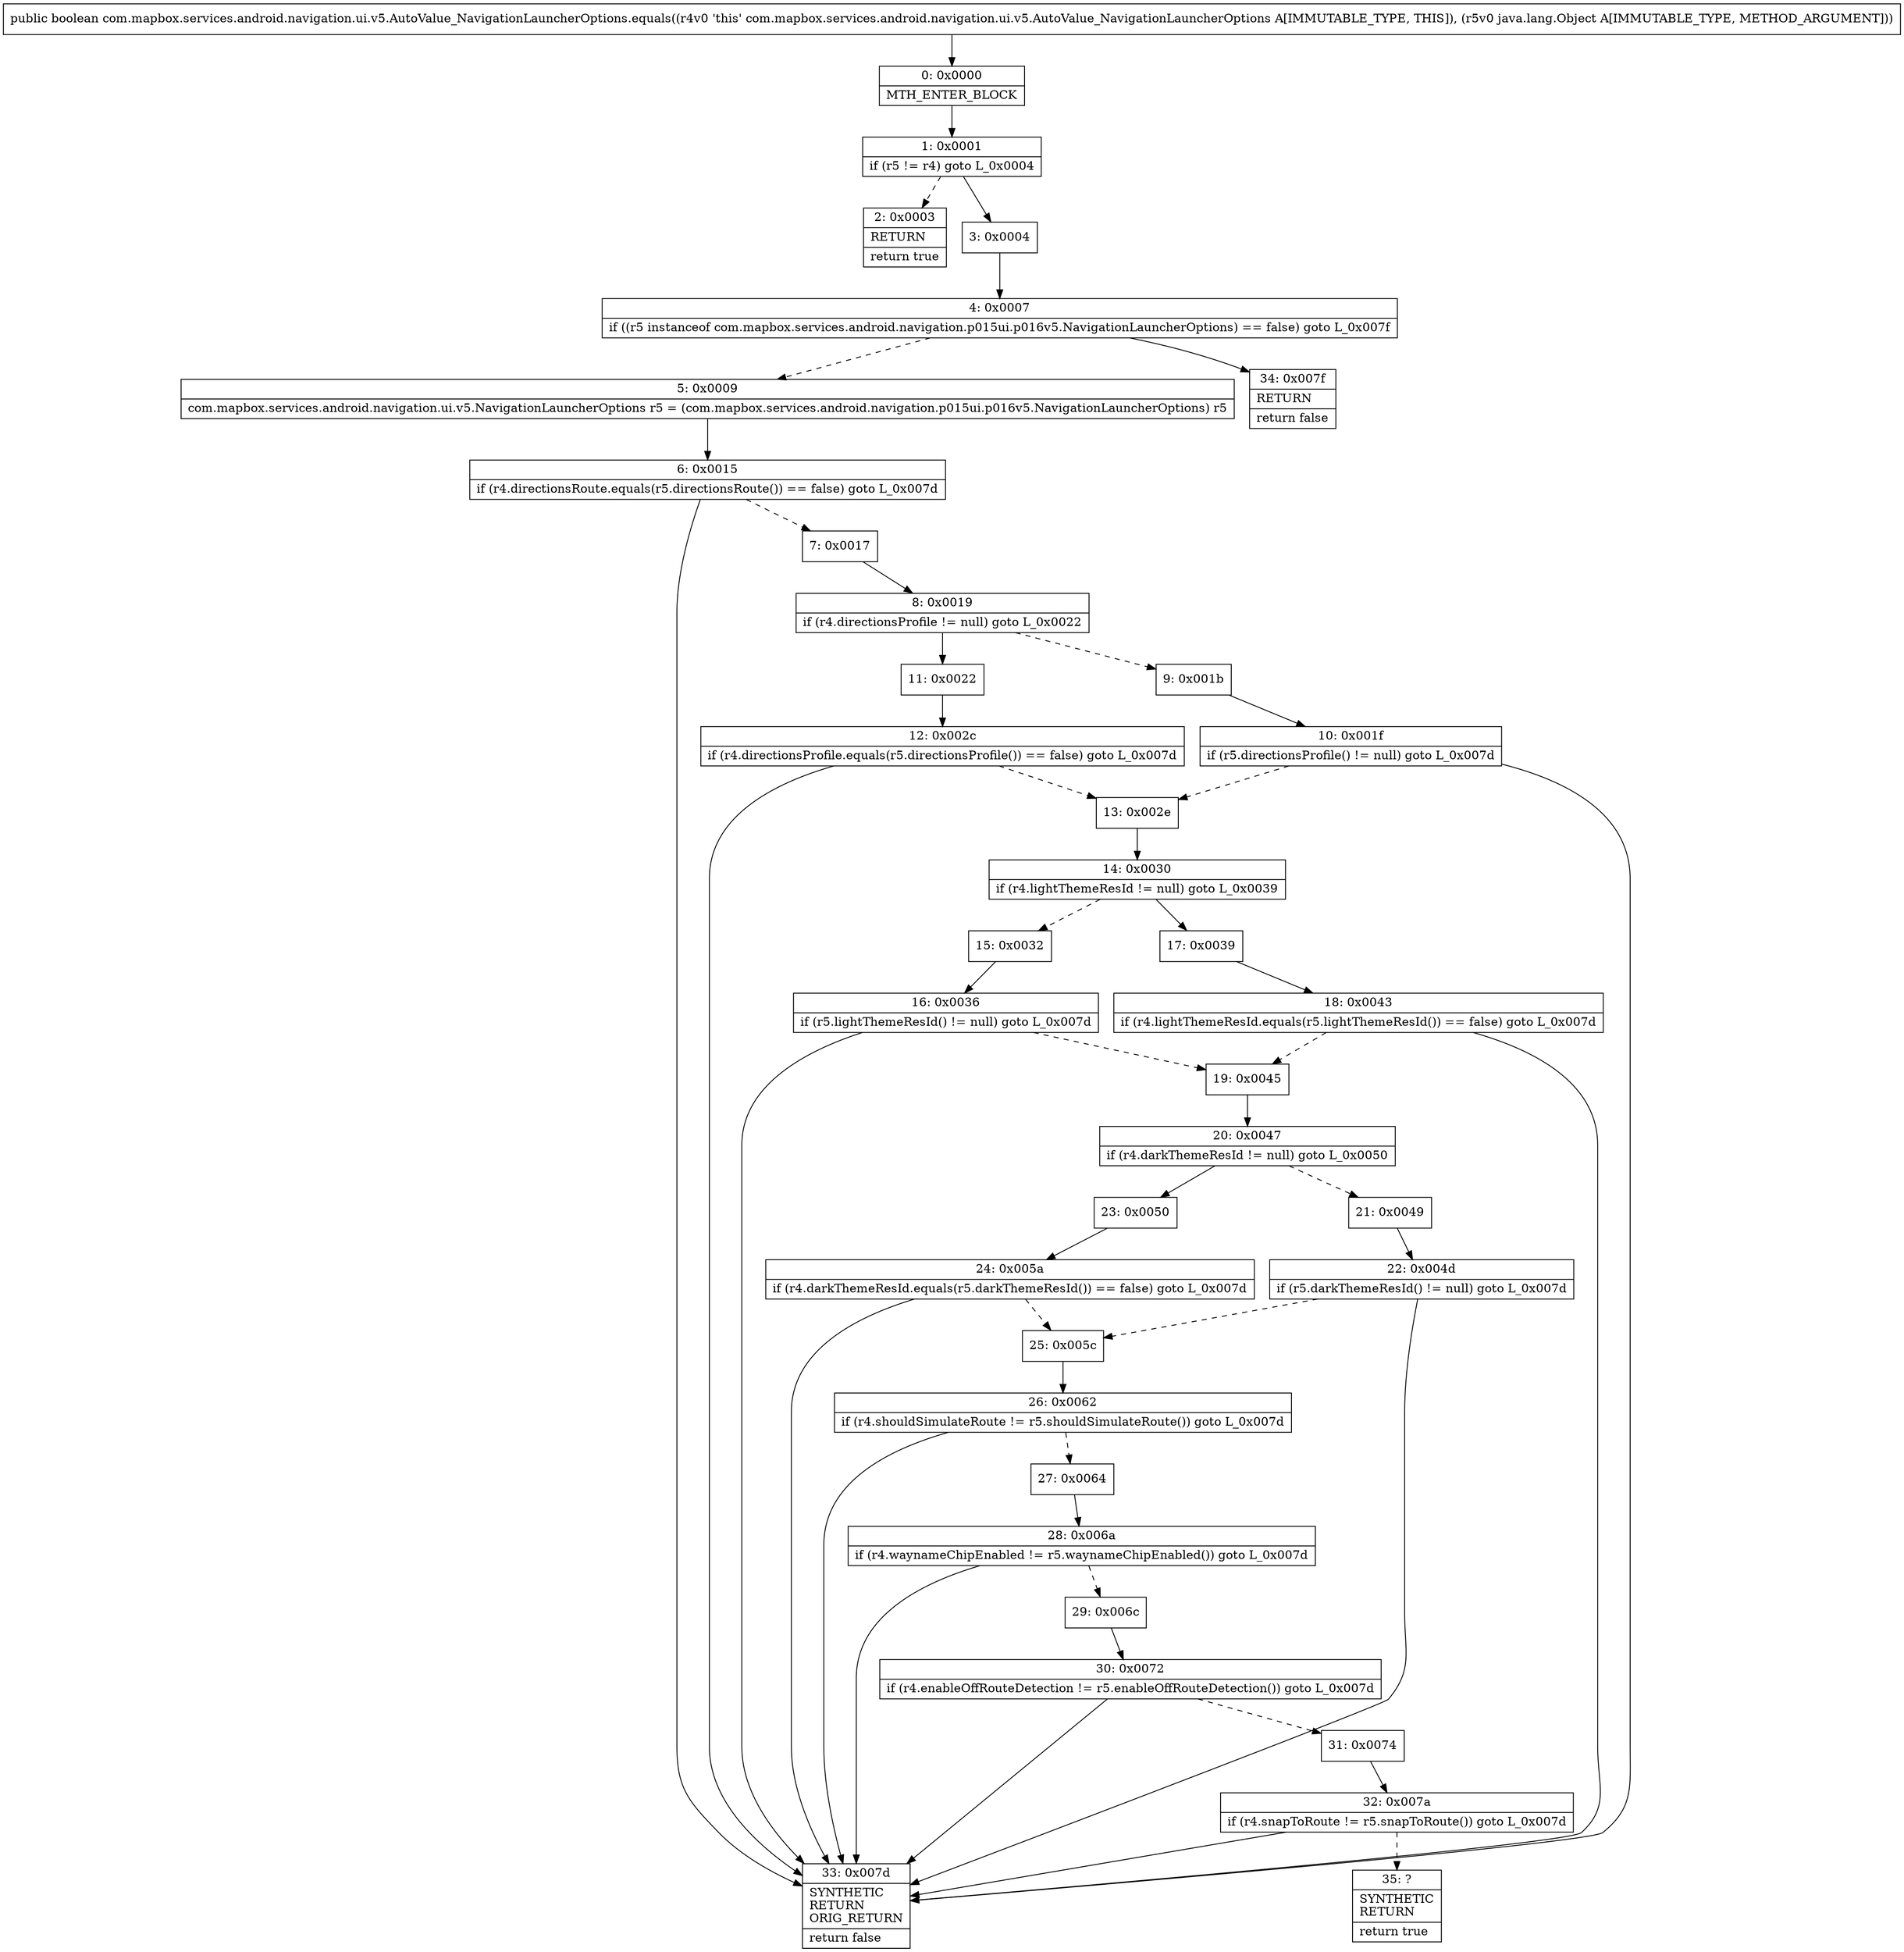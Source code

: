 digraph "CFG forcom.mapbox.services.android.navigation.ui.v5.AutoValue_NavigationLauncherOptions.equals(Ljava\/lang\/Object;)Z" {
Node_0 [shape=record,label="{0\:\ 0x0000|MTH_ENTER_BLOCK\l}"];
Node_1 [shape=record,label="{1\:\ 0x0001|if (r5 != r4) goto L_0x0004\l}"];
Node_2 [shape=record,label="{2\:\ 0x0003|RETURN\l|return true\l}"];
Node_3 [shape=record,label="{3\:\ 0x0004}"];
Node_4 [shape=record,label="{4\:\ 0x0007|if ((r5 instanceof com.mapbox.services.android.navigation.p015ui.p016v5.NavigationLauncherOptions) == false) goto L_0x007f\l}"];
Node_5 [shape=record,label="{5\:\ 0x0009|com.mapbox.services.android.navigation.ui.v5.NavigationLauncherOptions r5 = (com.mapbox.services.android.navigation.p015ui.p016v5.NavigationLauncherOptions) r5\l}"];
Node_6 [shape=record,label="{6\:\ 0x0015|if (r4.directionsRoute.equals(r5.directionsRoute()) == false) goto L_0x007d\l}"];
Node_7 [shape=record,label="{7\:\ 0x0017}"];
Node_8 [shape=record,label="{8\:\ 0x0019|if (r4.directionsProfile != null) goto L_0x0022\l}"];
Node_9 [shape=record,label="{9\:\ 0x001b}"];
Node_10 [shape=record,label="{10\:\ 0x001f|if (r5.directionsProfile() != null) goto L_0x007d\l}"];
Node_11 [shape=record,label="{11\:\ 0x0022}"];
Node_12 [shape=record,label="{12\:\ 0x002c|if (r4.directionsProfile.equals(r5.directionsProfile()) == false) goto L_0x007d\l}"];
Node_13 [shape=record,label="{13\:\ 0x002e}"];
Node_14 [shape=record,label="{14\:\ 0x0030|if (r4.lightThemeResId != null) goto L_0x0039\l}"];
Node_15 [shape=record,label="{15\:\ 0x0032}"];
Node_16 [shape=record,label="{16\:\ 0x0036|if (r5.lightThemeResId() != null) goto L_0x007d\l}"];
Node_17 [shape=record,label="{17\:\ 0x0039}"];
Node_18 [shape=record,label="{18\:\ 0x0043|if (r4.lightThemeResId.equals(r5.lightThemeResId()) == false) goto L_0x007d\l}"];
Node_19 [shape=record,label="{19\:\ 0x0045}"];
Node_20 [shape=record,label="{20\:\ 0x0047|if (r4.darkThemeResId != null) goto L_0x0050\l}"];
Node_21 [shape=record,label="{21\:\ 0x0049}"];
Node_22 [shape=record,label="{22\:\ 0x004d|if (r5.darkThemeResId() != null) goto L_0x007d\l}"];
Node_23 [shape=record,label="{23\:\ 0x0050}"];
Node_24 [shape=record,label="{24\:\ 0x005a|if (r4.darkThemeResId.equals(r5.darkThemeResId()) == false) goto L_0x007d\l}"];
Node_25 [shape=record,label="{25\:\ 0x005c}"];
Node_26 [shape=record,label="{26\:\ 0x0062|if (r4.shouldSimulateRoute != r5.shouldSimulateRoute()) goto L_0x007d\l}"];
Node_27 [shape=record,label="{27\:\ 0x0064}"];
Node_28 [shape=record,label="{28\:\ 0x006a|if (r4.waynameChipEnabled != r5.waynameChipEnabled()) goto L_0x007d\l}"];
Node_29 [shape=record,label="{29\:\ 0x006c}"];
Node_30 [shape=record,label="{30\:\ 0x0072|if (r4.enableOffRouteDetection != r5.enableOffRouteDetection()) goto L_0x007d\l}"];
Node_31 [shape=record,label="{31\:\ 0x0074}"];
Node_32 [shape=record,label="{32\:\ 0x007a|if (r4.snapToRoute != r5.snapToRoute()) goto L_0x007d\l}"];
Node_33 [shape=record,label="{33\:\ 0x007d|SYNTHETIC\lRETURN\lORIG_RETURN\l|return false\l}"];
Node_34 [shape=record,label="{34\:\ 0x007f|RETURN\l|return false\l}"];
Node_35 [shape=record,label="{35\:\ ?|SYNTHETIC\lRETURN\l|return true\l}"];
MethodNode[shape=record,label="{public boolean com.mapbox.services.android.navigation.ui.v5.AutoValue_NavigationLauncherOptions.equals((r4v0 'this' com.mapbox.services.android.navigation.ui.v5.AutoValue_NavigationLauncherOptions A[IMMUTABLE_TYPE, THIS]), (r5v0 java.lang.Object A[IMMUTABLE_TYPE, METHOD_ARGUMENT])) }"];
MethodNode -> Node_0;
Node_0 -> Node_1;
Node_1 -> Node_2[style=dashed];
Node_1 -> Node_3;
Node_3 -> Node_4;
Node_4 -> Node_5[style=dashed];
Node_4 -> Node_34;
Node_5 -> Node_6;
Node_6 -> Node_7[style=dashed];
Node_6 -> Node_33;
Node_7 -> Node_8;
Node_8 -> Node_9[style=dashed];
Node_8 -> Node_11;
Node_9 -> Node_10;
Node_10 -> Node_33;
Node_10 -> Node_13[style=dashed];
Node_11 -> Node_12;
Node_12 -> Node_13[style=dashed];
Node_12 -> Node_33;
Node_13 -> Node_14;
Node_14 -> Node_15[style=dashed];
Node_14 -> Node_17;
Node_15 -> Node_16;
Node_16 -> Node_33;
Node_16 -> Node_19[style=dashed];
Node_17 -> Node_18;
Node_18 -> Node_19[style=dashed];
Node_18 -> Node_33;
Node_19 -> Node_20;
Node_20 -> Node_21[style=dashed];
Node_20 -> Node_23;
Node_21 -> Node_22;
Node_22 -> Node_33;
Node_22 -> Node_25[style=dashed];
Node_23 -> Node_24;
Node_24 -> Node_25[style=dashed];
Node_24 -> Node_33;
Node_25 -> Node_26;
Node_26 -> Node_27[style=dashed];
Node_26 -> Node_33;
Node_27 -> Node_28;
Node_28 -> Node_29[style=dashed];
Node_28 -> Node_33;
Node_29 -> Node_30;
Node_30 -> Node_31[style=dashed];
Node_30 -> Node_33;
Node_31 -> Node_32;
Node_32 -> Node_33;
Node_32 -> Node_35[style=dashed];
}

